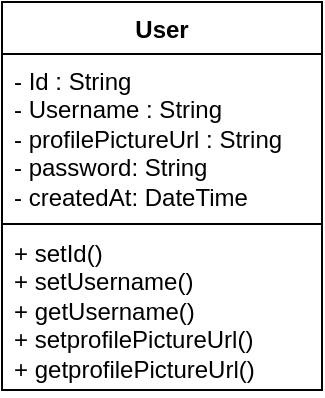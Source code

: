 <mxfile version="25.0.3">
  <diagram id="C5RBs43oDa-KdzZeNtuy" name="Page-1">
    <mxGraphModel dx="453" dy="255" grid="1" gridSize="10" guides="1" tooltips="1" connect="1" arrows="1" fold="1" page="1" pageScale="1" pageWidth="827" pageHeight="1169" math="0" shadow="0">
      <root>
        <mxCell id="WIyWlLk6GJQsqaUBKTNV-0" />
        <mxCell id="WIyWlLk6GJQsqaUBKTNV-1" parent="WIyWlLk6GJQsqaUBKTNV-0" />
        <mxCell id="29mAoeXJ8vvFscZmVXa0-0" value="User" style="swimlane;fontStyle=1;align=center;verticalAlign=top;childLayout=stackLayout;horizontal=1;startSize=26;horizontalStack=0;resizeParent=1;resizeParentMax=0;resizeLast=0;collapsible=1;marginBottom=0;whiteSpace=wrap;html=1;" vertex="1" parent="WIyWlLk6GJQsqaUBKTNV-1">
          <mxGeometry x="254" y="70" width="160" height="194" as="geometry" />
        </mxCell>
        <mxCell id="29mAoeXJ8vvFscZmVXa0-1" value="- Id : String&lt;div&gt;- Username : String&lt;/div&gt;&lt;div&gt;- profilePictureUrl : String&lt;/div&gt;&lt;div&gt;- password: String&lt;/div&gt;&lt;div&gt;- createdAt: DateTime&lt;/div&gt;" style="text;strokeColor=none;fillColor=none;align=left;verticalAlign=top;spacingLeft=4;spacingRight=4;overflow=hidden;rotatable=0;points=[[0,0.5],[1,0.5]];portConstraint=eastwest;whiteSpace=wrap;html=1;" vertex="1" parent="29mAoeXJ8vvFscZmVXa0-0">
          <mxGeometry y="26" width="160" height="84" as="geometry" />
        </mxCell>
        <mxCell id="29mAoeXJ8vvFscZmVXa0-2" value="" style="line;strokeWidth=1;fillColor=none;align=left;verticalAlign=middle;spacingTop=-1;spacingLeft=3;spacingRight=3;rotatable=0;labelPosition=right;points=[];portConstraint=eastwest;strokeColor=inherit;" vertex="1" parent="29mAoeXJ8vvFscZmVXa0-0">
          <mxGeometry y="110" width="160" height="2" as="geometry" />
        </mxCell>
        <mxCell id="29mAoeXJ8vvFscZmVXa0-3" value="+ setId()&lt;div&gt;+ setUsername()&lt;/div&gt;&lt;div&gt;+ getUsername()&lt;/div&gt;&lt;div&gt;+ setprofilePictureUrl()&lt;/div&gt;&lt;div&gt;+ getprofilePictureUrl()&lt;/div&gt;" style="text;strokeColor=none;fillColor=none;align=left;verticalAlign=top;spacingLeft=4;spacingRight=4;overflow=hidden;rotatable=0;points=[[0,0.5],[1,0.5]];portConstraint=eastwest;whiteSpace=wrap;html=1;" vertex="1" parent="29mAoeXJ8vvFscZmVXa0-0">
          <mxGeometry y="112" width="160" height="82" as="geometry" />
        </mxCell>
      </root>
    </mxGraphModel>
  </diagram>
</mxfile>
